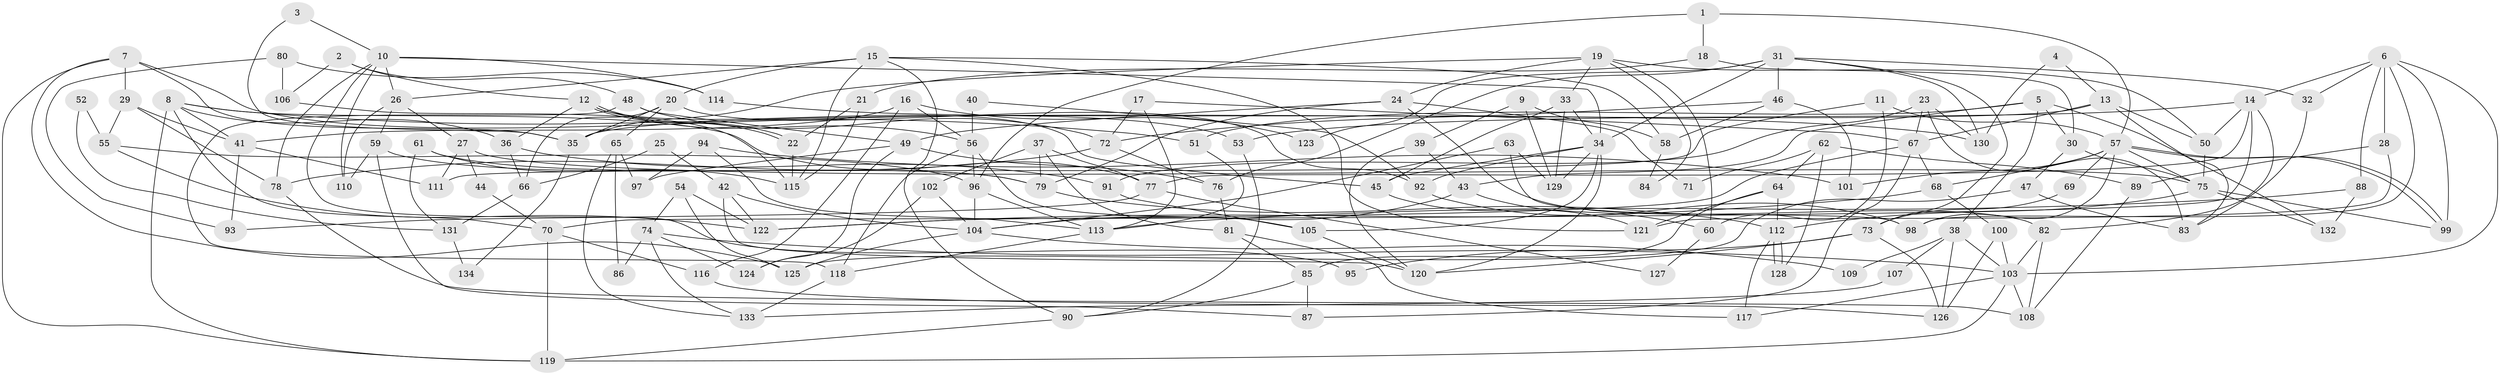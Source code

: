 // coarse degree distribution, {4: 0.225, 6: 0.075, 3: 0.225, 2: 0.1625, 5: 0.15, 7: 0.0625, 9: 0.0375, 11: 0.0125, 14: 0.0125, 1: 0.0125, 10: 0.0125, 12: 0.0125}
// Generated by graph-tools (version 1.1) at 2025/53/03/04/25 21:53:59]
// undirected, 134 vertices, 268 edges
graph export_dot {
graph [start="1"]
  node [color=gray90,style=filled];
  1;
  2;
  3;
  4;
  5;
  6;
  7;
  8;
  9;
  10;
  11;
  12;
  13;
  14;
  15;
  16;
  17;
  18;
  19;
  20;
  21;
  22;
  23;
  24;
  25;
  26;
  27;
  28;
  29;
  30;
  31;
  32;
  33;
  34;
  35;
  36;
  37;
  38;
  39;
  40;
  41;
  42;
  43;
  44;
  45;
  46;
  47;
  48;
  49;
  50;
  51;
  52;
  53;
  54;
  55;
  56;
  57;
  58;
  59;
  60;
  61;
  62;
  63;
  64;
  65;
  66;
  67;
  68;
  69;
  70;
  71;
  72;
  73;
  74;
  75;
  76;
  77;
  78;
  79;
  80;
  81;
  82;
  83;
  84;
  85;
  86;
  87;
  88;
  89;
  90;
  91;
  92;
  93;
  94;
  95;
  96;
  97;
  98;
  99;
  100;
  101;
  102;
  103;
  104;
  105;
  106;
  107;
  108;
  109;
  110;
  111;
  112;
  113;
  114;
  115;
  116;
  117;
  118;
  119;
  120;
  121;
  122;
  123;
  124;
  125;
  126;
  127;
  128;
  129;
  130;
  131;
  132;
  133;
  134;
  1 -- 96;
  1 -- 57;
  1 -- 18;
  2 -- 12;
  2 -- 48;
  2 -- 106;
  3 -- 35;
  3 -- 10;
  4 -- 130;
  4 -- 13;
  5 -- 51;
  5 -- 38;
  5 -- 30;
  5 -- 43;
  5 -- 132;
  6 -- 14;
  6 -- 32;
  6 -- 28;
  6 -- 88;
  6 -- 98;
  6 -- 99;
  6 -- 103;
  7 -- 29;
  7 -- 53;
  7 -- 35;
  7 -- 119;
  7 -- 125;
  8 -- 70;
  8 -- 119;
  8 -- 36;
  8 -- 41;
  8 -- 51;
  8 -- 77;
  9 -- 58;
  9 -- 39;
  9 -- 129;
  10 -- 78;
  10 -- 34;
  10 -- 26;
  10 -- 95;
  10 -- 110;
  10 -- 114;
  11 -- 60;
  11 -- 111;
  11 -- 57;
  12 -- 22;
  12 -- 22;
  12 -- 36;
  12 -- 45;
  12 -- 56;
  13 -- 67;
  13 -- 50;
  13 -- 35;
  13 -- 83;
  14 -- 50;
  14 -- 82;
  14 -- 53;
  14 -- 70;
  14 -- 77;
  15 -- 20;
  15 -- 26;
  15 -- 58;
  15 -- 90;
  15 -- 115;
  15 -- 121;
  16 -- 116;
  16 -- 56;
  16 -- 41;
  16 -- 123;
  17 -- 113;
  17 -- 67;
  17 -- 72;
  18 -- 30;
  18 -- 21;
  19 -- 35;
  19 -- 33;
  19 -- 24;
  19 -- 50;
  19 -- 60;
  19 -- 84;
  20 -- 92;
  20 -- 35;
  20 -- 65;
  20 -- 66;
  21 -- 115;
  21 -- 22;
  22 -- 115;
  23 -- 83;
  23 -- 67;
  23 -- 91;
  23 -- 130;
  24 -- 49;
  24 -- 71;
  24 -- 79;
  24 -- 82;
  25 -- 66;
  25 -- 42;
  26 -- 59;
  26 -- 27;
  26 -- 110;
  27 -- 75;
  27 -- 44;
  27 -- 111;
  28 -- 121;
  28 -- 89;
  29 -- 55;
  29 -- 41;
  29 -- 78;
  30 -- 75;
  30 -- 47;
  31 -- 130;
  31 -- 76;
  31 -- 32;
  31 -- 34;
  31 -- 46;
  31 -- 73;
  31 -- 123;
  32 -- 83;
  33 -- 34;
  33 -- 45;
  33 -- 129;
  34 -- 129;
  34 -- 45;
  34 -- 92;
  34 -- 105;
  34 -- 120;
  35 -- 134;
  36 -- 91;
  36 -- 66;
  37 -- 79;
  37 -- 77;
  37 -- 81;
  37 -- 102;
  38 -- 126;
  38 -- 103;
  38 -- 107;
  38 -- 109;
  39 -- 120;
  39 -- 43;
  40 -- 56;
  40 -- 92;
  41 -- 93;
  41 -- 111;
  42 -- 120;
  42 -- 104;
  42 -- 122;
  43 -- 104;
  43 -- 60;
  44 -- 70;
  45 -- 121;
  46 -- 72;
  46 -- 58;
  46 -- 101;
  47 -- 125;
  47 -- 83;
  48 -- 49;
  48 -- 72;
  48 -- 118;
  49 -- 76;
  49 -- 124;
  49 -- 97;
  50 -- 75;
  51 -- 113;
  52 -- 131;
  52 -- 55;
  53 -- 90;
  54 -- 74;
  54 -- 122;
  54 -- 125;
  55 -- 96;
  55 -- 122;
  56 -- 118;
  56 -- 96;
  56 -- 105;
  57 -- 99;
  57 -- 99;
  57 -- 68;
  57 -- 69;
  57 -- 75;
  57 -- 98;
  57 -- 101;
  58 -- 84;
  59 -- 79;
  59 -- 110;
  59 -- 87;
  60 -- 127;
  61 -- 115;
  61 -- 79;
  61 -- 131;
  62 -- 89;
  62 -- 64;
  62 -- 71;
  62 -- 128;
  63 -- 98;
  63 -- 129;
  63 -- 104;
  64 -- 121;
  64 -- 112;
  64 -- 85;
  65 -- 97;
  65 -- 86;
  65 -- 133;
  66 -- 131;
  67 -- 87;
  67 -- 68;
  67 -- 122;
  68 -- 122;
  68 -- 100;
  69 -- 73;
  70 -- 119;
  70 -- 116;
  72 -- 78;
  72 -- 76;
  73 -- 120;
  73 -- 95;
  73 -- 126;
  74 -- 133;
  74 -- 103;
  74 -- 86;
  74 -- 124;
  75 -- 99;
  75 -- 112;
  75 -- 132;
  76 -- 81;
  77 -- 93;
  77 -- 127;
  78 -- 108;
  79 -- 112;
  80 -- 93;
  80 -- 106;
  80 -- 114;
  81 -- 85;
  81 -- 117;
  82 -- 103;
  82 -- 108;
  85 -- 90;
  85 -- 87;
  88 -- 132;
  88 -- 113;
  89 -- 108;
  90 -- 119;
  91 -- 105;
  92 -- 98;
  94 -- 101;
  94 -- 113;
  94 -- 97;
  96 -- 104;
  96 -- 113;
  100 -- 103;
  100 -- 126;
  102 -- 104;
  102 -- 124;
  103 -- 117;
  103 -- 108;
  103 -- 119;
  104 -- 125;
  104 -- 109;
  105 -- 120;
  106 -- 115;
  107 -- 133;
  112 -- 128;
  112 -- 128;
  112 -- 117;
  113 -- 118;
  114 -- 130;
  116 -- 126;
  118 -- 133;
  131 -- 134;
}
